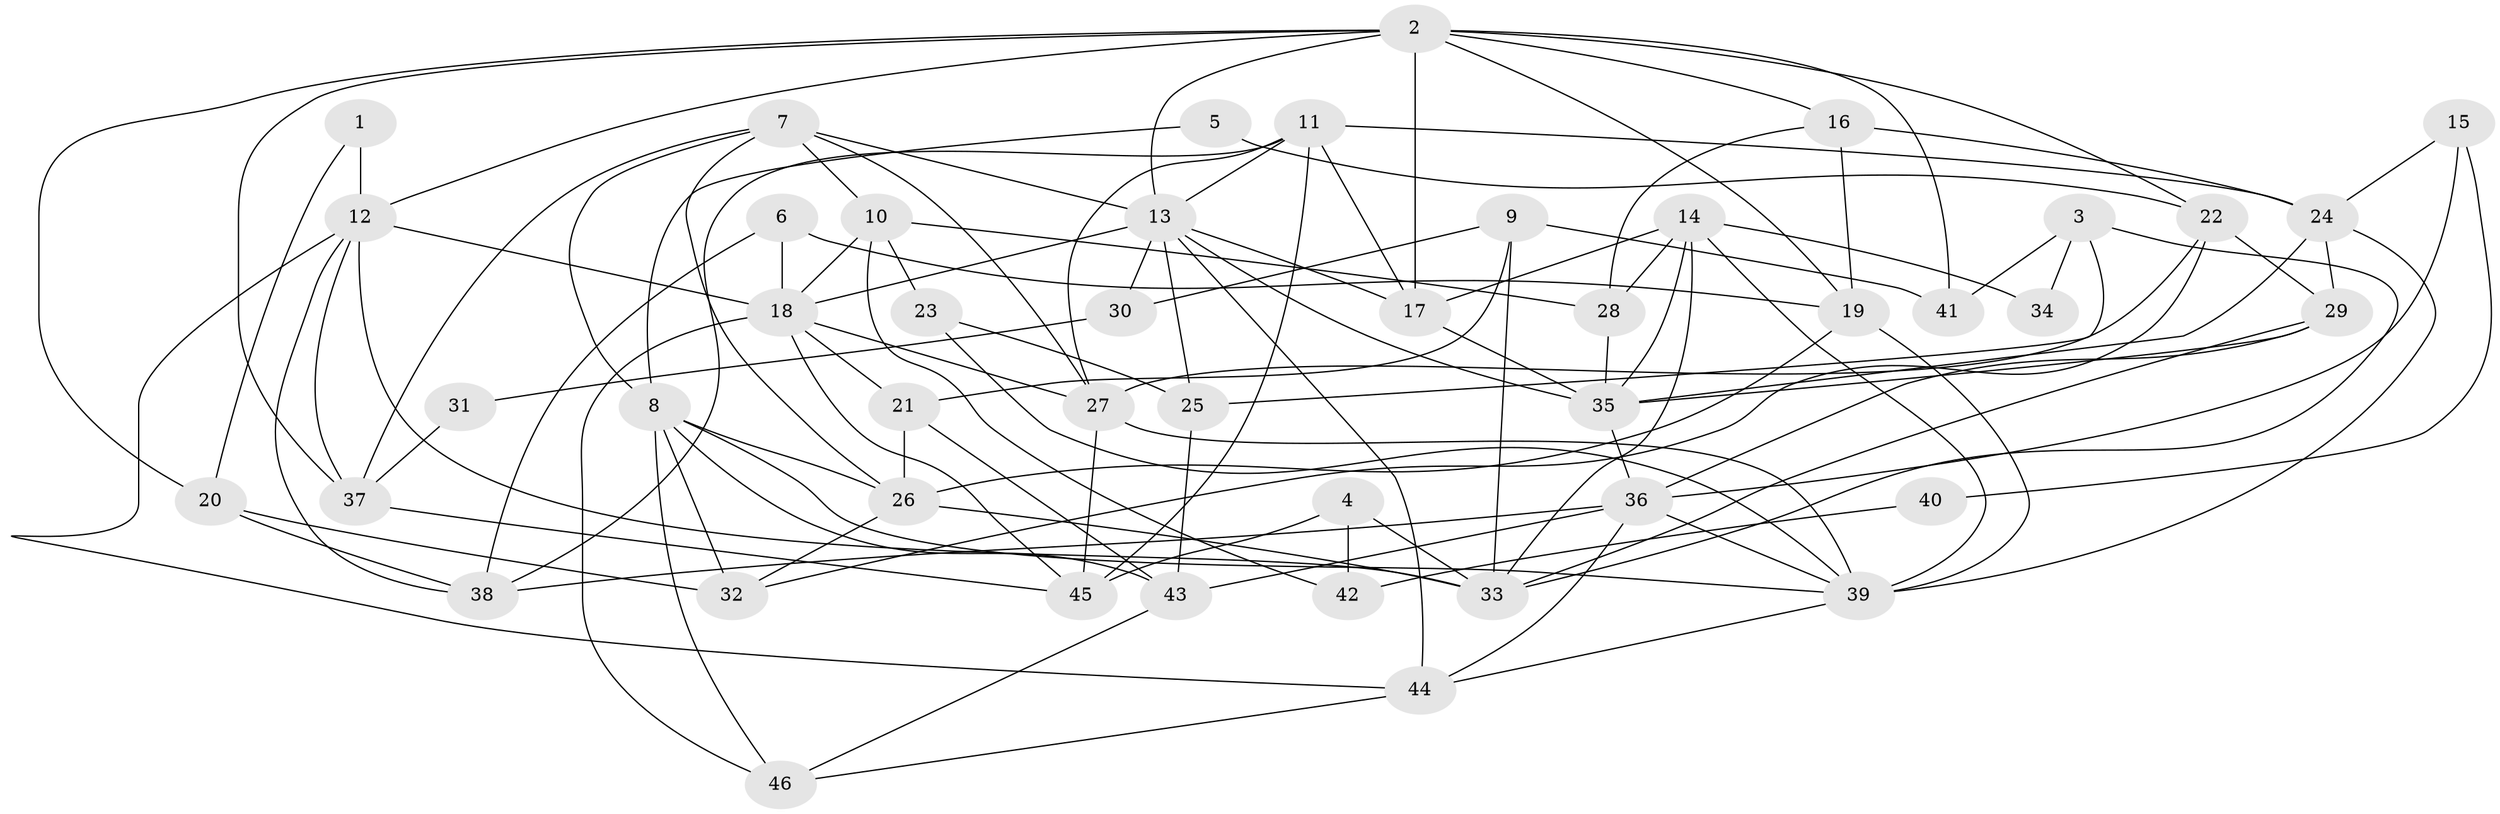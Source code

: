 // original degree distribution, {3: 0.26666666666666666, 4: 0.26666666666666666, 6: 0.09333333333333334, 5: 0.25333333333333335, 2: 0.10666666666666667, 7: 0.013333333333333334}
// Generated by graph-tools (version 1.1) at 2025/37/03/04/25 23:37:11]
// undirected, 46 vertices, 111 edges
graph export_dot {
  node [color=gray90,style=filled];
  1;
  2;
  3;
  4;
  5;
  6;
  7;
  8;
  9;
  10;
  11;
  12;
  13;
  14;
  15;
  16;
  17;
  18;
  19;
  20;
  21;
  22;
  23;
  24;
  25;
  26;
  27;
  28;
  29;
  30;
  31;
  32;
  33;
  34;
  35;
  36;
  37;
  38;
  39;
  40;
  41;
  42;
  43;
  44;
  45;
  46;
  1 -- 12 [weight=2.0];
  1 -- 20 [weight=1.0];
  2 -- 12 [weight=1.0];
  2 -- 13 [weight=1.0];
  2 -- 16 [weight=1.0];
  2 -- 17 [weight=1.0];
  2 -- 19 [weight=1.0];
  2 -- 20 [weight=1.0];
  2 -- 22 [weight=1.0];
  2 -- 37 [weight=1.0];
  2 -- 41 [weight=1.0];
  3 -- 25 [weight=1.0];
  3 -- 33 [weight=1.0];
  3 -- 34 [weight=1.0];
  3 -- 41 [weight=1.0];
  4 -- 33 [weight=2.0];
  4 -- 42 [weight=1.0];
  4 -- 45 [weight=2.0];
  5 -- 8 [weight=1.0];
  5 -- 22 [weight=1.0];
  6 -- 18 [weight=1.0];
  6 -- 19 [weight=1.0];
  6 -- 38 [weight=1.0];
  7 -- 8 [weight=1.0];
  7 -- 10 [weight=1.0];
  7 -- 13 [weight=1.0];
  7 -- 26 [weight=1.0];
  7 -- 27 [weight=1.0];
  7 -- 37 [weight=1.0];
  8 -- 26 [weight=1.0];
  8 -- 32 [weight=2.0];
  8 -- 39 [weight=1.0];
  8 -- 43 [weight=1.0];
  8 -- 46 [weight=1.0];
  9 -- 21 [weight=1.0];
  9 -- 30 [weight=1.0];
  9 -- 33 [weight=1.0];
  9 -- 41 [weight=1.0];
  10 -- 18 [weight=1.0];
  10 -- 23 [weight=1.0];
  10 -- 28 [weight=1.0];
  10 -- 42 [weight=1.0];
  11 -- 13 [weight=1.0];
  11 -- 17 [weight=1.0];
  11 -- 24 [weight=1.0];
  11 -- 27 [weight=1.0];
  11 -- 38 [weight=1.0];
  11 -- 45 [weight=1.0];
  12 -- 18 [weight=1.0];
  12 -- 33 [weight=1.0];
  12 -- 37 [weight=1.0];
  12 -- 38 [weight=1.0];
  12 -- 44 [weight=1.0];
  13 -- 17 [weight=1.0];
  13 -- 18 [weight=1.0];
  13 -- 25 [weight=1.0];
  13 -- 30 [weight=2.0];
  13 -- 35 [weight=1.0];
  13 -- 44 [weight=1.0];
  14 -- 17 [weight=1.0];
  14 -- 28 [weight=1.0];
  14 -- 33 [weight=1.0];
  14 -- 34 [weight=1.0];
  14 -- 35 [weight=1.0];
  14 -- 39 [weight=1.0];
  15 -- 24 [weight=1.0];
  15 -- 36 [weight=1.0];
  15 -- 40 [weight=1.0];
  16 -- 19 [weight=1.0];
  16 -- 24 [weight=1.0];
  16 -- 28 [weight=1.0];
  17 -- 35 [weight=1.0];
  18 -- 21 [weight=1.0];
  18 -- 27 [weight=1.0];
  18 -- 45 [weight=1.0];
  18 -- 46 [weight=1.0];
  19 -- 26 [weight=1.0];
  19 -- 39 [weight=1.0];
  20 -- 32 [weight=1.0];
  20 -- 38 [weight=1.0];
  21 -- 26 [weight=2.0];
  21 -- 43 [weight=1.0];
  22 -- 27 [weight=1.0];
  22 -- 29 [weight=2.0];
  22 -- 32 [weight=1.0];
  23 -- 25 [weight=1.0];
  23 -- 39 [weight=1.0];
  24 -- 29 [weight=1.0];
  24 -- 35 [weight=1.0];
  24 -- 39 [weight=1.0];
  25 -- 43 [weight=1.0];
  26 -- 32 [weight=1.0];
  26 -- 33 [weight=2.0];
  27 -- 39 [weight=2.0];
  27 -- 45 [weight=1.0];
  28 -- 35 [weight=1.0];
  29 -- 33 [weight=1.0];
  29 -- 35 [weight=1.0];
  29 -- 36 [weight=1.0];
  30 -- 31 [weight=1.0];
  31 -- 37 [weight=1.0];
  35 -- 36 [weight=1.0];
  36 -- 38 [weight=1.0];
  36 -- 39 [weight=1.0];
  36 -- 43 [weight=1.0];
  36 -- 44 [weight=1.0];
  37 -- 45 [weight=1.0];
  39 -- 44 [weight=1.0];
  40 -- 42 [weight=1.0];
  43 -- 46 [weight=1.0];
  44 -- 46 [weight=1.0];
}

